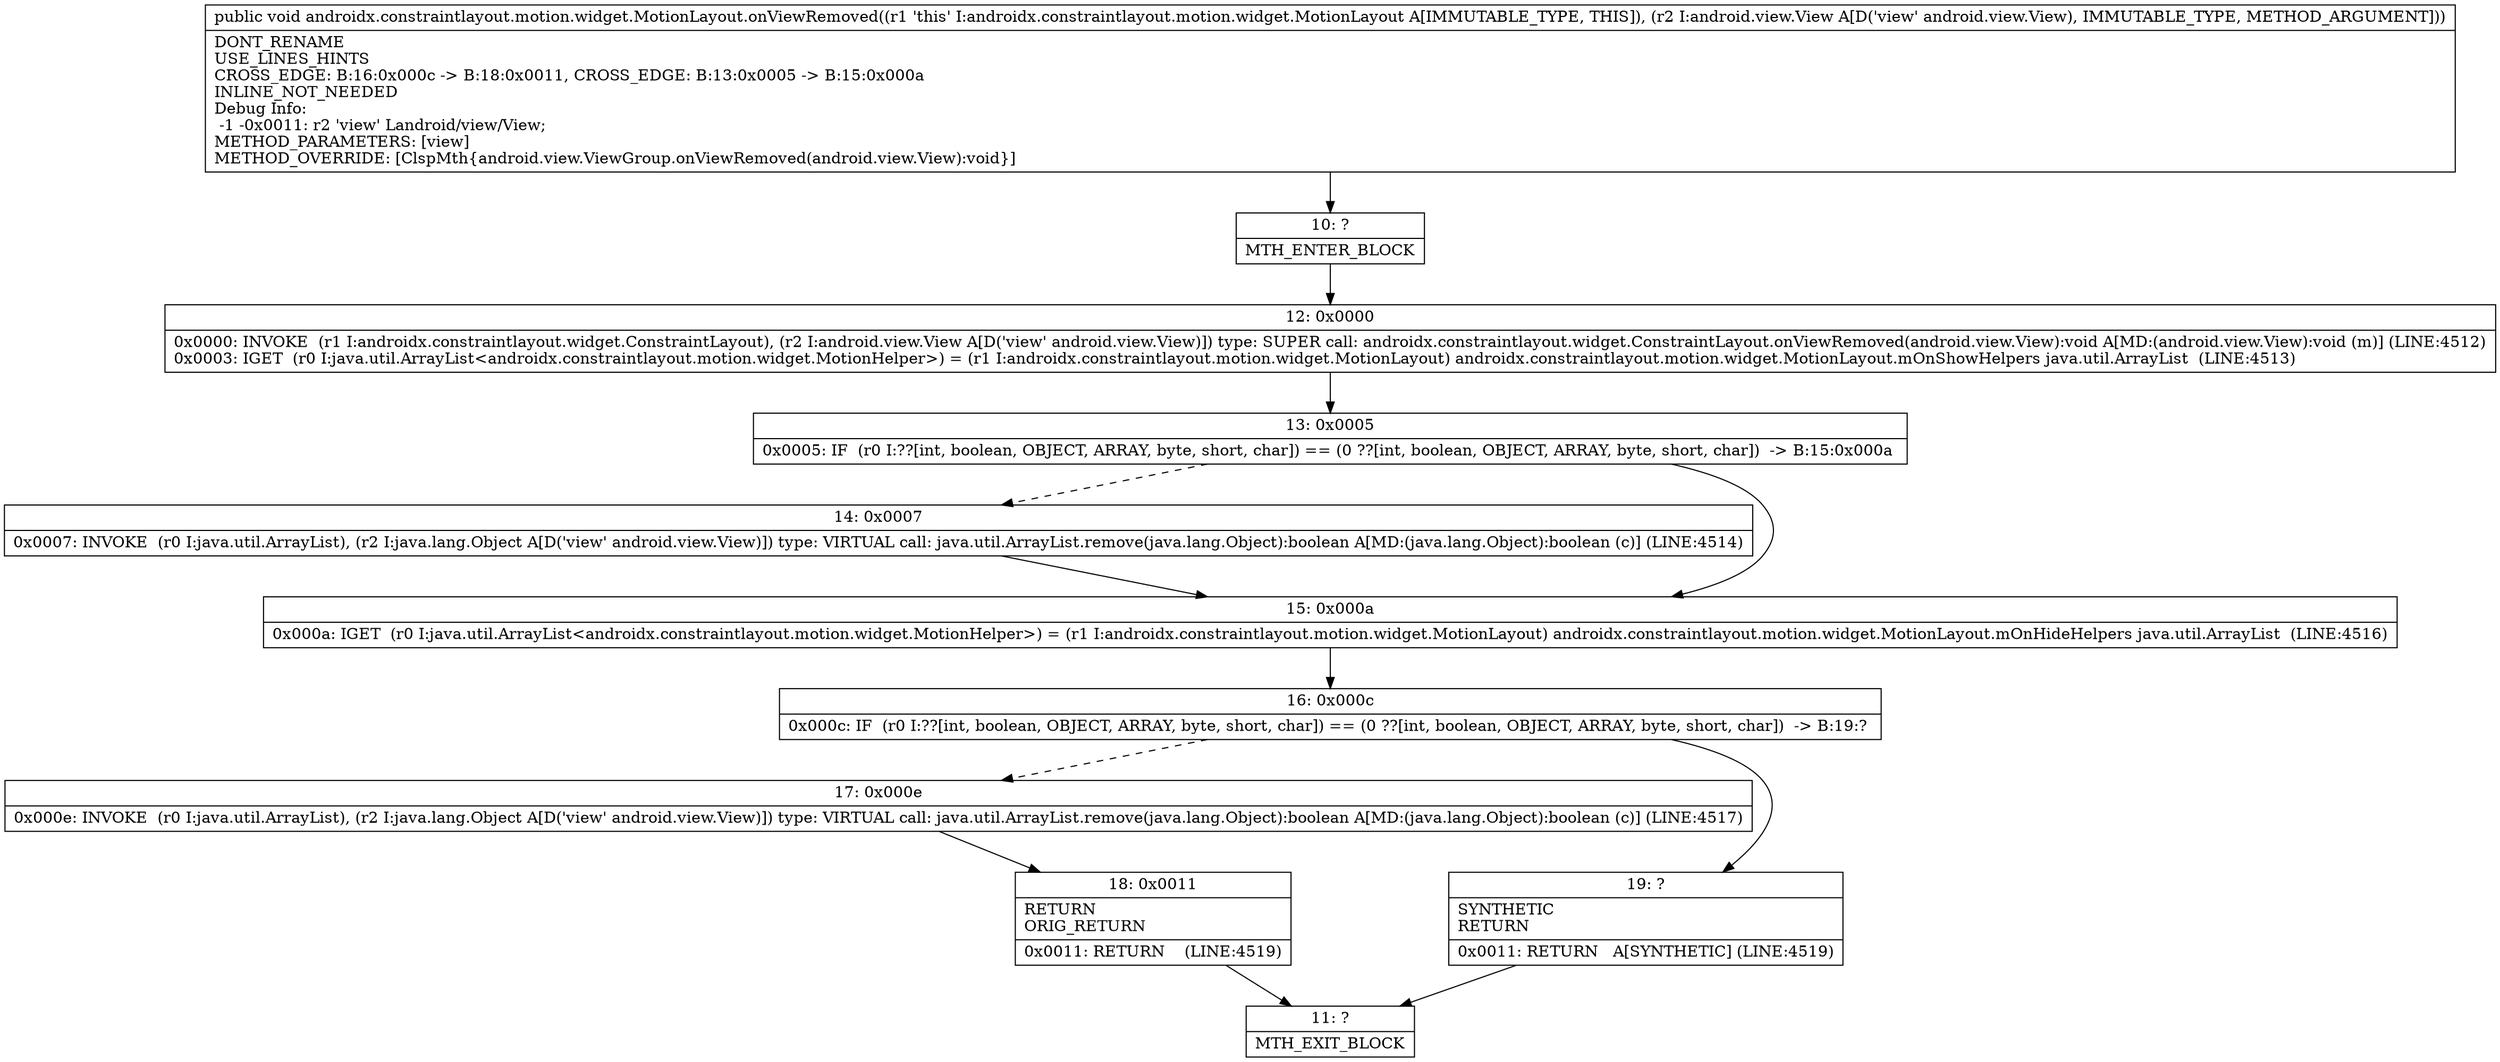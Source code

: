 digraph "CFG forandroidx.constraintlayout.motion.widget.MotionLayout.onViewRemoved(Landroid\/view\/View;)V" {
Node_10 [shape=record,label="{10\:\ ?|MTH_ENTER_BLOCK\l}"];
Node_12 [shape=record,label="{12\:\ 0x0000|0x0000: INVOKE  (r1 I:androidx.constraintlayout.widget.ConstraintLayout), (r2 I:android.view.View A[D('view' android.view.View)]) type: SUPER call: androidx.constraintlayout.widget.ConstraintLayout.onViewRemoved(android.view.View):void A[MD:(android.view.View):void (m)] (LINE:4512)\l0x0003: IGET  (r0 I:java.util.ArrayList\<androidx.constraintlayout.motion.widget.MotionHelper\>) = (r1 I:androidx.constraintlayout.motion.widget.MotionLayout) androidx.constraintlayout.motion.widget.MotionLayout.mOnShowHelpers java.util.ArrayList  (LINE:4513)\l}"];
Node_13 [shape=record,label="{13\:\ 0x0005|0x0005: IF  (r0 I:??[int, boolean, OBJECT, ARRAY, byte, short, char]) == (0 ??[int, boolean, OBJECT, ARRAY, byte, short, char])  \-\> B:15:0x000a \l}"];
Node_14 [shape=record,label="{14\:\ 0x0007|0x0007: INVOKE  (r0 I:java.util.ArrayList), (r2 I:java.lang.Object A[D('view' android.view.View)]) type: VIRTUAL call: java.util.ArrayList.remove(java.lang.Object):boolean A[MD:(java.lang.Object):boolean (c)] (LINE:4514)\l}"];
Node_15 [shape=record,label="{15\:\ 0x000a|0x000a: IGET  (r0 I:java.util.ArrayList\<androidx.constraintlayout.motion.widget.MotionHelper\>) = (r1 I:androidx.constraintlayout.motion.widget.MotionLayout) androidx.constraintlayout.motion.widget.MotionLayout.mOnHideHelpers java.util.ArrayList  (LINE:4516)\l}"];
Node_16 [shape=record,label="{16\:\ 0x000c|0x000c: IF  (r0 I:??[int, boolean, OBJECT, ARRAY, byte, short, char]) == (0 ??[int, boolean, OBJECT, ARRAY, byte, short, char])  \-\> B:19:? \l}"];
Node_17 [shape=record,label="{17\:\ 0x000e|0x000e: INVOKE  (r0 I:java.util.ArrayList), (r2 I:java.lang.Object A[D('view' android.view.View)]) type: VIRTUAL call: java.util.ArrayList.remove(java.lang.Object):boolean A[MD:(java.lang.Object):boolean (c)] (LINE:4517)\l}"];
Node_18 [shape=record,label="{18\:\ 0x0011|RETURN\lORIG_RETURN\l|0x0011: RETURN    (LINE:4519)\l}"];
Node_11 [shape=record,label="{11\:\ ?|MTH_EXIT_BLOCK\l}"];
Node_19 [shape=record,label="{19\:\ ?|SYNTHETIC\lRETURN\l|0x0011: RETURN   A[SYNTHETIC] (LINE:4519)\l}"];
MethodNode[shape=record,label="{public void androidx.constraintlayout.motion.widget.MotionLayout.onViewRemoved((r1 'this' I:androidx.constraintlayout.motion.widget.MotionLayout A[IMMUTABLE_TYPE, THIS]), (r2 I:android.view.View A[D('view' android.view.View), IMMUTABLE_TYPE, METHOD_ARGUMENT]))  | DONT_RENAME\lUSE_LINES_HINTS\lCROSS_EDGE: B:16:0x000c \-\> B:18:0x0011, CROSS_EDGE: B:13:0x0005 \-\> B:15:0x000a\lINLINE_NOT_NEEDED\lDebug Info:\l  \-1 \-0x0011: r2 'view' Landroid\/view\/View;\lMETHOD_PARAMETERS: [view]\lMETHOD_OVERRIDE: [ClspMth\{android.view.ViewGroup.onViewRemoved(android.view.View):void\}]\l}"];
MethodNode -> Node_10;Node_10 -> Node_12;
Node_12 -> Node_13;
Node_13 -> Node_14[style=dashed];
Node_13 -> Node_15;
Node_14 -> Node_15;
Node_15 -> Node_16;
Node_16 -> Node_17[style=dashed];
Node_16 -> Node_19;
Node_17 -> Node_18;
Node_18 -> Node_11;
Node_19 -> Node_11;
}

